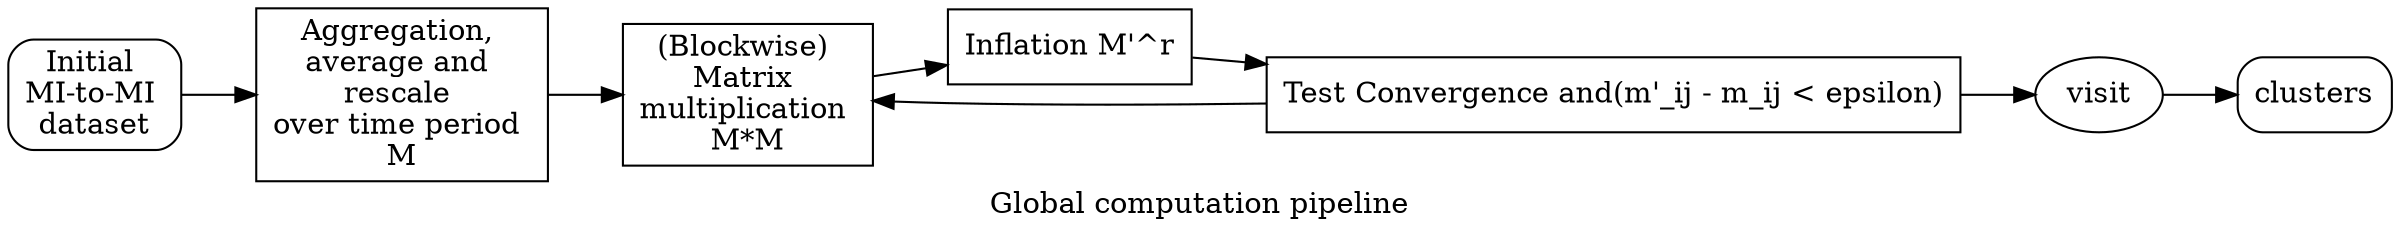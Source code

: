 digraph {
  label="Global computation pipeline"
  rankdir=LR

   dataset[shape="box", style=rounded, label="Initial \nMI-to-MI \ndataset"];
   clusters[shape="box", style=rounded];
   
   aggregation[
   	shape="box", 
   	label="Aggregation, \naverage and \nrescale \nover time period \nM"
   ];
   MM[shape="box", label="(Blockwise) \nMatrix \nmultiplication \nM*M"];
   inflation[shape="box", label="Inflation M'^r"];
   convergence[shape="box",label="Test Convergence and(m'_ij - m_ij < epsilon)"];

   dataset -> aggregation;
   aggregation -> MM;
   MM -> inflation;
   inflation -> convergence;
   convergence -> MM;
   convergence -> visit;
   visit -> clusters;
}
